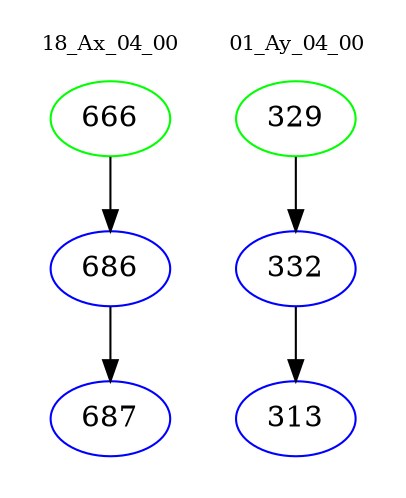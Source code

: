 digraph{
subgraph cluster_0 {
color = white
label = "18_Ax_04_00";
fontsize=10;
T0_666 [label="666", color="green"]
T0_666 -> T0_686 [color="black"]
T0_686 [label="686", color="blue"]
T0_686 -> T0_687 [color="black"]
T0_687 [label="687", color="blue"]
}
subgraph cluster_1 {
color = white
label = "01_Ay_04_00";
fontsize=10;
T1_329 [label="329", color="green"]
T1_329 -> T1_332 [color="black"]
T1_332 [label="332", color="blue"]
T1_332 -> T1_313 [color="black"]
T1_313 [label="313", color="blue"]
}
}
